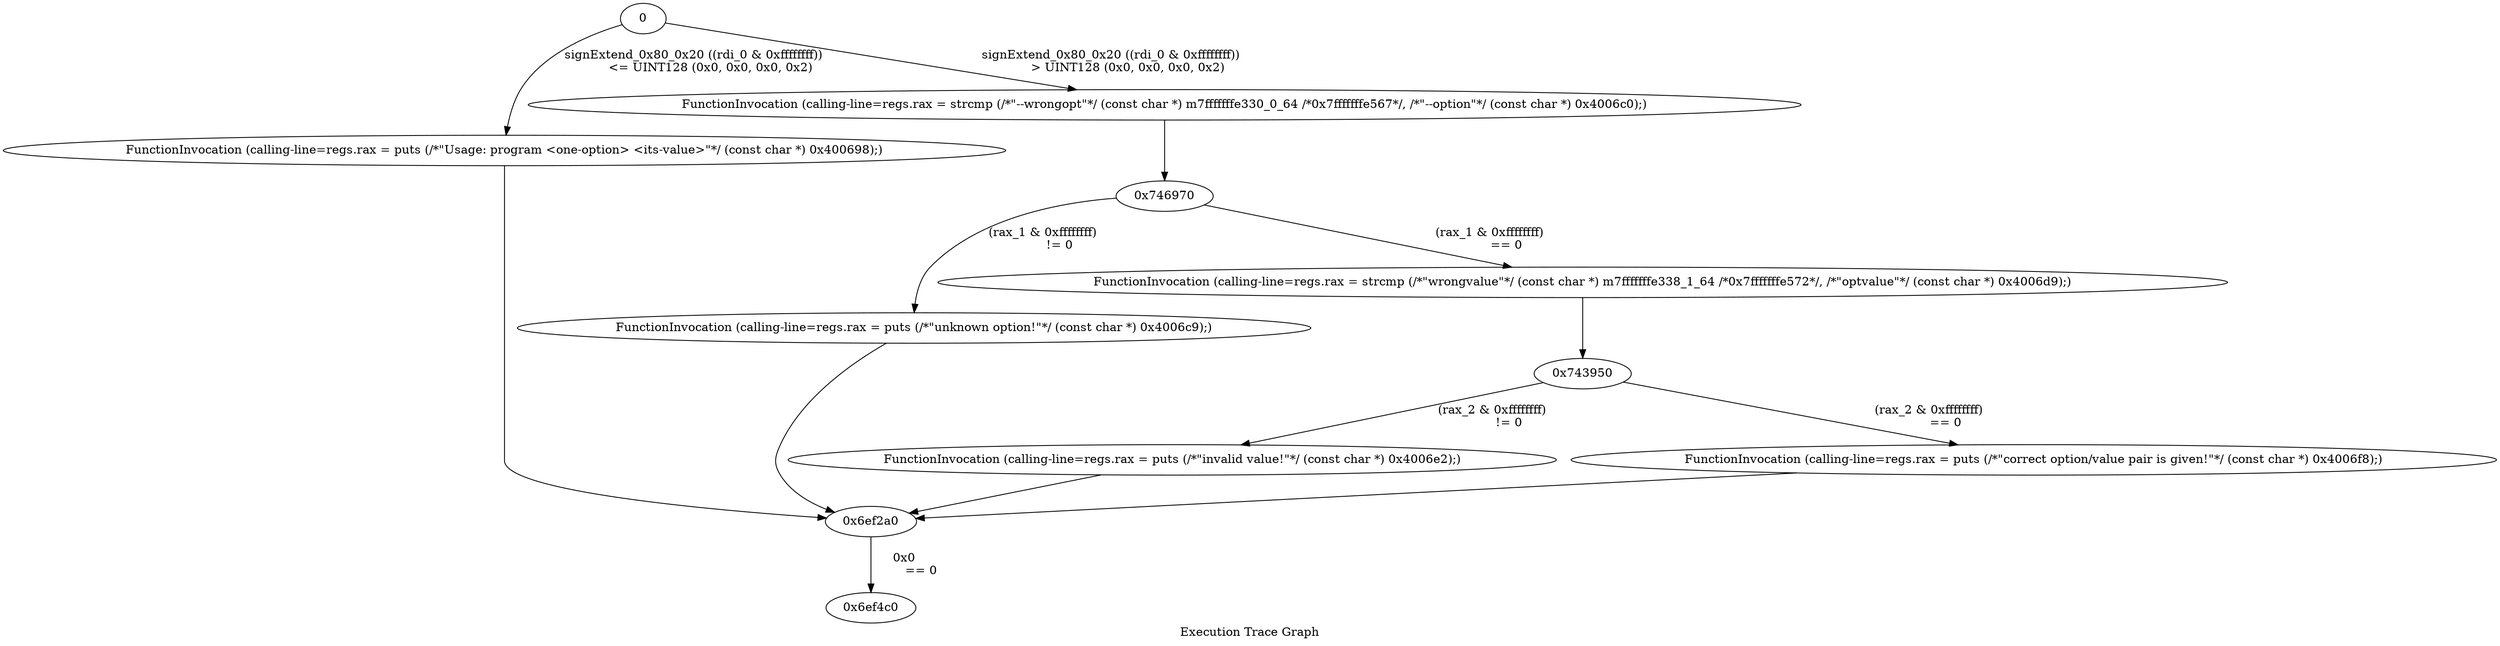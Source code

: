 digraph "Execution Trace Graph" {
	label="Execution Trace Graph";

	Node0 [label = "0"];
	Node0x6ef2a0 [label = "0x6ef2a0"];
	Node0x6ef4c0 [label = "0x6ef4c0"];
	Node0x6fabf0 [label = "FunctionInvocation (calling-line=regs.rax = puts (/*\"unknown option!\"*/ (const char *) 0x4006c9);)"];
	Node0x743950 [label = "0x743950"];
	Node0x746970 [label = "0x746970"];
	Node0x77f110 [label = "FunctionInvocation (calling-line=regs.rax = puts (/*\"Usage: program <one-option> <its-value>\"*/ (const char *) 0x400698);)"];
	Node0x87c970 [label = "FunctionInvocation (calling-line=regs.rax = strcmp (/*\"--wrongopt\"*/ (const char *) m7fffffffe330_0_64 /*0x7fffffffe567*/, /*\"--option\"*/ (const char *) 0x4006c0);)"];
	Node0x8b3780 [label = "FunctionInvocation (calling-line=regs.rax = puts (/*\"invalid value!\"*/ (const char *) 0x4006e2);)"];
	Node0x1694240 [label = "FunctionInvocation (calling-line=regs.rax = puts (/*\"correct option/value pair is given!\"*/ (const char *) 0x4006f8);)"];
	Node0x16986a0 [label = "FunctionInvocation (calling-line=regs.rax = strcmp (/*\"wrongvalue\"*/ (const char *) m7fffffffe338_1_64 /*0x7fffffffe572*/, /*\"optvalue\"*/ (const char *) 0x4006d9);)"];
	Node0 -> Node0x87c970 [label = "signExtend_0x80_0x20 ((rdi_0 & 0xffffffff))
	 > UINT128 (0x0, 0x0, 0x0, 0x2)"];
	Node0x87c970 -> Node0x746970 [label = ""];
	Node0 -> Node0x77f110 [label = "signExtend_0x80_0x20 ((rdi_0 & 0xffffffff))
	 <= UINT128 (0x0, 0x0, 0x0, 0x2)"];
	Node0x77f110 -> Node0x6ef2a0 [label = ""];
	Node0x746970 -> Node0x6fabf0 [label = "(rax_1 & 0xffffffff)
	 != 0"];
	Node0x6fabf0 -> Node0x6ef2a0 [label = ""];
	Node0x746970 -> Node0x16986a0 [label = "(rax_1 & 0xffffffff)
	 == 0"];
	Node0x16986a0 -> Node0x743950 [label = ""];
	Node0x6ef2a0 -> Node0x6ef4c0 [label = "0x0
	 == 0"];
	Node0x743950 -> Node0x8b3780 [label = "(rax_2 & 0xffffffff)
	 != 0"];
	Node0x8b3780 -> Node0x6ef2a0 [label = ""];
	Node0x743950 -> Node0x1694240 [label = "(rax_2 & 0xffffffff)
	 == 0"];
	Node0x1694240 -> Node0x6ef2a0 [label = ""];
}
